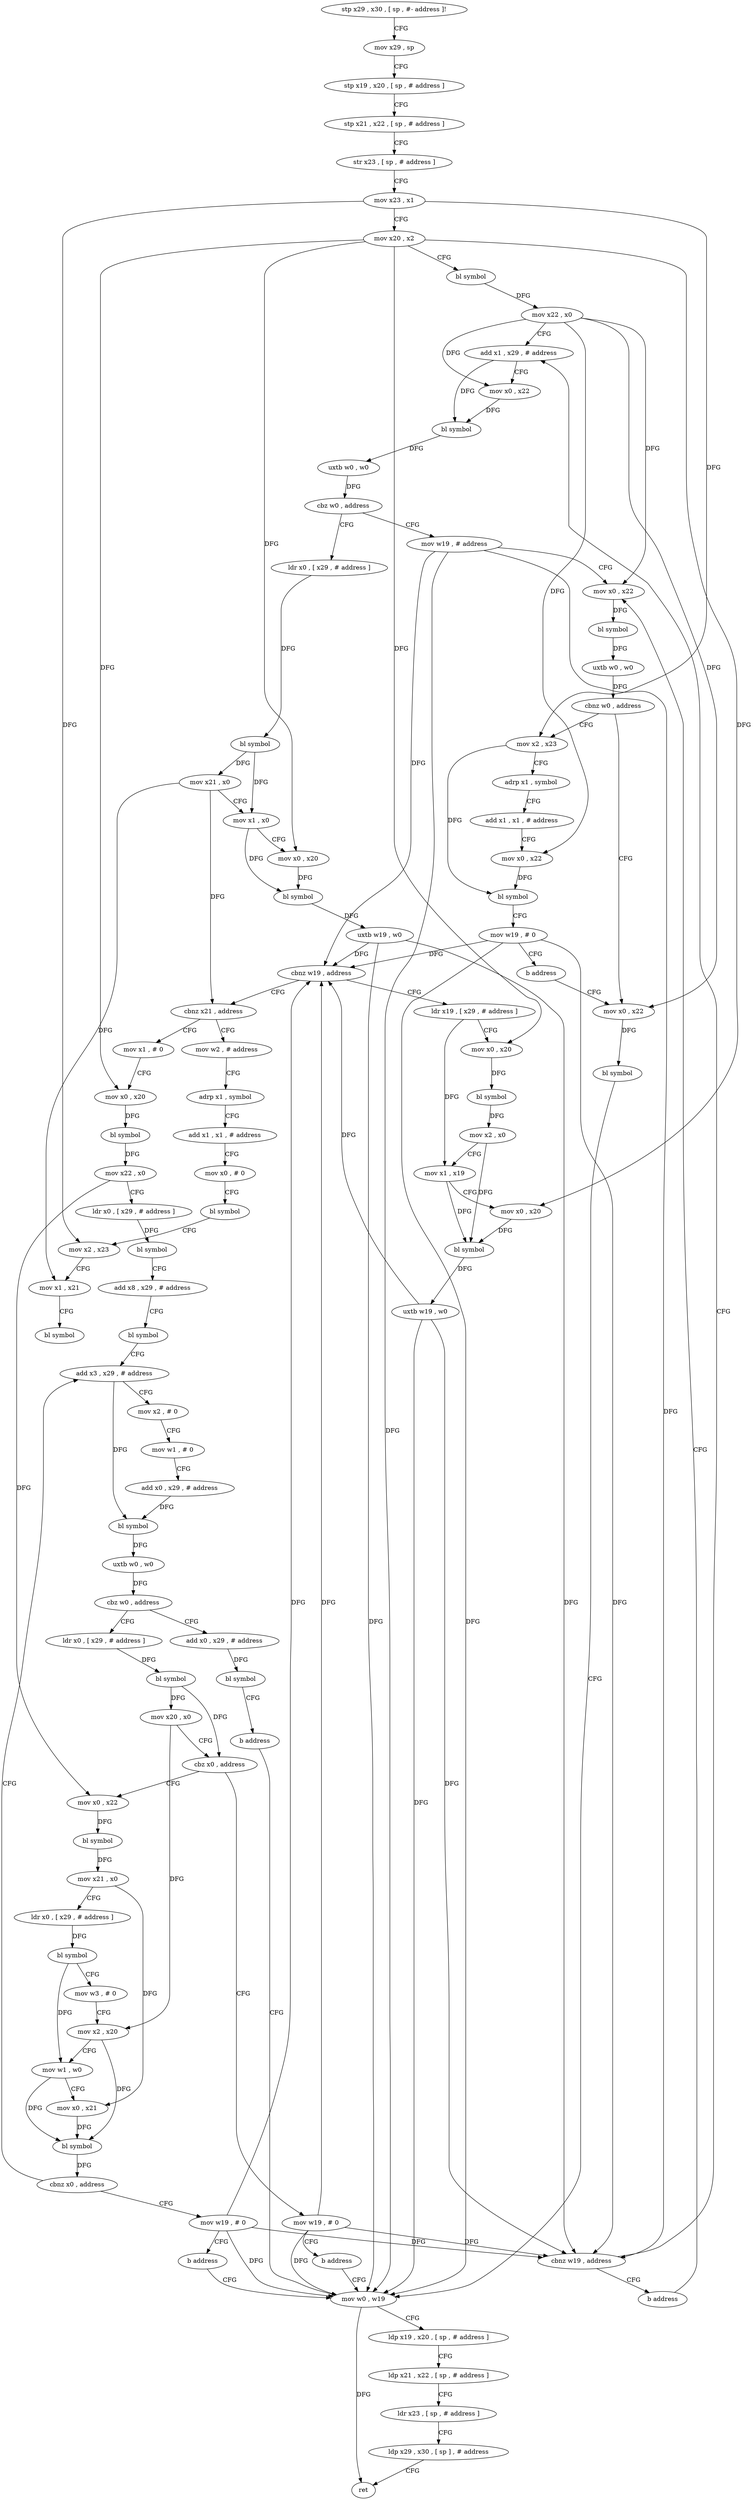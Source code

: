 digraph "func" {
"4214276" [label = "stp x29 , x30 , [ sp , #- address ]!" ]
"4214280" [label = "mov x29 , sp" ]
"4214284" [label = "stp x19 , x20 , [ sp , # address ]" ]
"4214288" [label = "stp x21 , x22 , [ sp , # address ]" ]
"4214292" [label = "str x23 , [ sp , # address ]" ]
"4214296" [label = "mov x23 , x1" ]
"4214300" [label = "mov x20 , x2" ]
"4214304" [label = "bl symbol" ]
"4214308" [label = "mov x22 , x0" ]
"4214312" [label = "add x1 , x29 , # address" ]
"4214588" [label = "mov w19 , # address" ]
"4214592" [label = "mov x0 , x22" ]
"4214332" [label = "ldr x0 , [ x29 , # address ]" ]
"4214336" [label = "bl symbol" ]
"4214340" [label = "mov x21 , x0" ]
"4214344" [label = "mov x1 , x0" ]
"4214348" [label = "mov x0 , x20" ]
"4214352" [label = "bl symbol" ]
"4214356" [label = "uxtb w19 , w0" ]
"4214360" [label = "cbnz w19 , address" ]
"4214404" [label = "cbnz x21 , address" ]
"4214364" [label = "ldr x19 , [ x29 , # address ]" ]
"4214640" [label = "mov x2 , x23" ]
"4214644" [label = "adrp x1 , symbol" ]
"4214648" [label = "add x1 , x1 , # address" ]
"4214652" [label = "mov x0 , x22" ]
"4214656" [label = "bl symbol" ]
"4214660" [label = "mov w19 , # 0" ]
"4214664" [label = "b address" ]
"4214608" [label = "mov x0 , x22" ]
"4214612" [label = "bl symbol" ]
"4214616" [label = "mov w0 , w19" ]
"4214536" [label = "mov w2 , # address" ]
"4214408" [label = "mov x1 , # 0" ]
"4214368" [label = "mov x0 , x20" ]
"4214372" [label = "bl symbol" ]
"4214376" [label = "mov x2 , x0" ]
"4214380" [label = "mov x1 , x19" ]
"4214384" [label = "mov x0 , x20" ]
"4214388" [label = "bl symbol" ]
"4214392" [label = "uxtb w19 , w0" ]
"4214396" [label = "cbnz w19 , address" ]
"4214400" [label = "b address" ]
"4214540" [label = "adrp x1 , symbol" ]
"4214544" [label = "add x1 , x1 , # address" ]
"4214548" [label = "mov x0 , # 0" ]
"4214552" [label = "bl symbol" ]
"4214556" [label = "mov x2 , x23" ]
"4214560" [label = "mov x1 , x21" ]
"4214564" [label = "bl symbol" ]
"4214412" [label = "mov x0 , x20" ]
"4214416" [label = "bl symbol" ]
"4214420" [label = "mov x22 , x0" ]
"4214424" [label = "ldr x0 , [ x29 , # address ]" ]
"4214428" [label = "bl symbol" ]
"4214432" [label = "add x8 , x29 , # address" ]
"4214436" [label = "bl symbol" ]
"4214440" [label = "add x3 , x29 , # address" ]
"4214316" [label = "mov x0 , x22" ]
"4214320" [label = "bl symbol" ]
"4214324" [label = "uxtb w0 , w0" ]
"4214328" [label = "cbz w0 , address" ]
"4214568" [label = "add x0 , x29 , # address" ]
"4214572" [label = "bl symbol" ]
"4214576" [label = "b address" ]
"4214468" [label = "ldr x0 , [ x29 , # address ]" ]
"4214472" [label = "bl symbol" ]
"4214476" [label = "mov x20 , x0" ]
"4214480" [label = "cbz x0 , address" ]
"4214580" [label = "mov w19 , # 0" ]
"4214484" [label = "mov x0 , x22" ]
"4214596" [label = "bl symbol" ]
"4214600" [label = "uxtb w0 , w0" ]
"4214604" [label = "cbnz w0 , address" ]
"4214620" [label = "ldp x19 , x20 , [ sp , # address ]" ]
"4214624" [label = "ldp x21 , x22 , [ sp , # address ]" ]
"4214628" [label = "ldr x23 , [ sp , # address ]" ]
"4214632" [label = "ldp x29 , x30 , [ sp ] , # address" ]
"4214636" [label = "ret" ]
"4214584" [label = "b address" ]
"4214488" [label = "bl symbol" ]
"4214492" [label = "mov x21 , x0" ]
"4214496" [label = "ldr x0 , [ x29 , # address ]" ]
"4214500" [label = "bl symbol" ]
"4214504" [label = "mov w3 , # 0" ]
"4214508" [label = "mov x2 , x20" ]
"4214512" [label = "mov w1 , w0" ]
"4214516" [label = "mov x0 , x21" ]
"4214520" [label = "bl symbol" ]
"4214524" [label = "cbnz x0 , address" ]
"4214528" [label = "mov w19 , # 0" ]
"4214444" [label = "mov x2 , # 0" ]
"4214448" [label = "mov w1 , # 0" ]
"4214452" [label = "add x0 , x29 , # address" ]
"4214456" [label = "bl symbol" ]
"4214460" [label = "uxtb w0 , w0" ]
"4214464" [label = "cbz w0 , address" ]
"4214532" [label = "b address" ]
"4214276" -> "4214280" [ label = "CFG" ]
"4214280" -> "4214284" [ label = "CFG" ]
"4214284" -> "4214288" [ label = "CFG" ]
"4214288" -> "4214292" [ label = "CFG" ]
"4214292" -> "4214296" [ label = "CFG" ]
"4214296" -> "4214300" [ label = "CFG" ]
"4214296" -> "4214640" [ label = "DFG" ]
"4214296" -> "4214556" [ label = "DFG" ]
"4214300" -> "4214304" [ label = "CFG" ]
"4214300" -> "4214348" [ label = "DFG" ]
"4214300" -> "4214368" [ label = "DFG" ]
"4214300" -> "4214384" [ label = "DFG" ]
"4214300" -> "4214412" [ label = "DFG" ]
"4214304" -> "4214308" [ label = "DFG" ]
"4214308" -> "4214312" [ label = "CFG" ]
"4214308" -> "4214316" [ label = "DFG" ]
"4214308" -> "4214592" [ label = "DFG" ]
"4214308" -> "4214652" [ label = "DFG" ]
"4214308" -> "4214608" [ label = "DFG" ]
"4214312" -> "4214316" [ label = "CFG" ]
"4214312" -> "4214320" [ label = "DFG" ]
"4214588" -> "4214592" [ label = "CFG" ]
"4214588" -> "4214360" [ label = "DFG" ]
"4214588" -> "4214396" [ label = "DFG" ]
"4214588" -> "4214616" [ label = "DFG" ]
"4214592" -> "4214596" [ label = "DFG" ]
"4214332" -> "4214336" [ label = "DFG" ]
"4214336" -> "4214340" [ label = "DFG" ]
"4214336" -> "4214344" [ label = "DFG" ]
"4214340" -> "4214344" [ label = "CFG" ]
"4214340" -> "4214404" [ label = "DFG" ]
"4214340" -> "4214560" [ label = "DFG" ]
"4214344" -> "4214348" [ label = "CFG" ]
"4214344" -> "4214352" [ label = "DFG" ]
"4214348" -> "4214352" [ label = "DFG" ]
"4214352" -> "4214356" [ label = "DFG" ]
"4214356" -> "4214360" [ label = "DFG" ]
"4214356" -> "4214396" [ label = "DFG" ]
"4214356" -> "4214616" [ label = "DFG" ]
"4214360" -> "4214404" [ label = "CFG" ]
"4214360" -> "4214364" [ label = "CFG" ]
"4214404" -> "4214536" [ label = "CFG" ]
"4214404" -> "4214408" [ label = "CFG" ]
"4214364" -> "4214368" [ label = "CFG" ]
"4214364" -> "4214380" [ label = "DFG" ]
"4214640" -> "4214644" [ label = "CFG" ]
"4214640" -> "4214656" [ label = "DFG" ]
"4214644" -> "4214648" [ label = "CFG" ]
"4214648" -> "4214652" [ label = "CFG" ]
"4214652" -> "4214656" [ label = "DFG" ]
"4214656" -> "4214660" [ label = "CFG" ]
"4214660" -> "4214664" [ label = "CFG" ]
"4214660" -> "4214360" [ label = "DFG" ]
"4214660" -> "4214396" [ label = "DFG" ]
"4214660" -> "4214616" [ label = "DFG" ]
"4214664" -> "4214608" [ label = "CFG" ]
"4214608" -> "4214612" [ label = "DFG" ]
"4214612" -> "4214616" [ label = "CFG" ]
"4214616" -> "4214620" [ label = "CFG" ]
"4214616" -> "4214636" [ label = "DFG" ]
"4214536" -> "4214540" [ label = "CFG" ]
"4214408" -> "4214412" [ label = "CFG" ]
"4214368" -> "4214372" [ label = "DFG" ]
"4214372" -> "4214376" [ label = "DFG" ]
"4214376" -> "4214380" [ label = "CFG" ]
"4214376" -> "4214388" [ label = "DFG" ]
"4214380" -> "4214384" [ label = "CFG" ]
"4214380" -> "4214388" [ label = "DFG" ]
"4214384" -> "4214388" [ label = "DFG" ]
"4214388" -> "4214392" [ label = "DFG" ]
"4214392" -> "4214396" [ label = "DFG" ]
"4214392" -> "4214360" [ label = "DFG" ]
"4214392" -> "4214616" [ label = "DFG" ]
"4214396" -> "4214312" [ label = "CFG" ]
"4214396" -> "4214400" [ label = "CFG" ]
"4214400" -> "4214592" [ label = "CFG" ]
"4214540" -> "4214544" [ label = "CFG" ]
"4214544" -> "4214548" [ label = "CFG" ]
"4214548" -> "4214552" [ label = "CFG" ]
"4214552" -> "4214556" [ label = "CFG" ]
"4214556" -> "4214560" [ label = "CFG" ]
"4214560" -> "4214564" [ label = "CFG" ]
"4214412" -> "4214416" [ label = "DFG" ]
"4214416" -> "4214420" [ label = "DFG" ]
"4214420" -> "4214424" [ label = "CFG" ]
"4214420" -> "4214484" [ label = "DFG" ]
"4214424" -> "4214428" [ label = "DFG" ]
"4214428" -> "4214432" [ label = "CFG" ]
"4214432" -> "4214436" [ label = "CFG" ]
"4214436" -> "4214440" [ label = "CFG" ]
"4214440" -> "4214444" [ label = "CFG" ]
"4214440" -> "4214456" [ label = "DFG" ]
"4214316" -> "4214320" [ label = "DFG" ]
"4214320" -> "4214324" [ label = "DFG" ]
"4214324" -> "4214328" [ label = "DFG" ]
"4214328" -> "4214588" [ label = "CFG" ]
"4214328" -> "4214332" [ label = "CFG" ]
"4214568" -> "4214572" [ label = "DFG" ]
"4214572" -> "4214576" [ label = "CFG" ]
"4214576" -> "4214616" [ label = "CFG" ]
"4214468" -> "4214472" [ label = "DFG" ]
"4214472" -> "4214476" [ label = "DFG" ]
"4214472" -> "4214480" [ label = "DFG" ]
"4214476" -> "4214480" [ label = "CFG" ]
"4214476" -> "4214508" [ label = "DFG" ]
"4214480" -> "4214580" [ label = "CFG" ]
"4214480" -> "4214484" [ label = "CFG" ]
"4214580" -> "4214584" [ label = "CFG" ]
"4214580" -> "4214360" [ label = "DFG" ]
"4214580" -> "4214396" [ label = "DFG" ]
"4214580" -> "4214616" [ label = "DFG" ]
"4214484" -> "4214488" [ label = "DFG" ]
"4214596" -> "4214600" [ label = "DFG" ]
"4214600" -> "4214604" [ label = "DFG" ]
"4214604" -> "4214640" [ label = "CFG" ]
"4214604" -> "4214608" [ label = "CFG" ]
"4214620" -> "4214624" [ label = "CFG" ]
"4214624" -> "4214628" [ label = "CFG" ]
"4214628" -> "4214632" [ label = "CFG" ]
"4214632" -> "4214636" [ label = "CFG" ]
"4214584" -> "4214616" [ label = "CFG" ]
"4214488" -> "4214492" [ label = "DFG" ]
"4214492" -> "4214496" [ label = "CFG" ]
"4214492" -> "4214516" [ label = "DFG" ]
"4214496" -> "4214500" [ label = "DFG" ]
"4214500" -> "4214504" [ label = "CFG" ]
"4214500" -> "4214512" [ label = "DFG" ]
"4214504" -> "4214508" [ label = "CFG" ]
"4214508" -> "4214512" [ label = "CFG" ]
"4214508" -> "4214520" [ label = "DFG" ]
"4214512" -> "4214516" [ label = "CFG" ]
"4214512" -> "4214520" [ label = "DFG" ]
"4214516" -> "4214520" [ label = "DFG" ]
"4214520" -> "4214524" [ label = "DFG" ]
"4214524" -> "4214440" [ label = "CFG" ]
"4214524" -> "4214528" [ label = "CFG" ]
"4214528" -> "4214532" [ label = "CFG" ]
"4214528" -> "4214360" [ label = "DFG" ]
"4214528" -> "4214396" [ label = "DFG" ]
"4214528" -> "4214616" [ label = "DFG" ]
"4214444" -> "4214448" [ label = "CFG" ]
"4214448" -> "4214452" [ label = "CFG" ]
"4214452" -> "4214456" [ label = "DFG" ]
"4214456" -> "4214460" [ label = "DFG" ]
"4214460" -> "4214464" [ label = "DFG" ]
"4214464" -> "4214568" [ label = "CFG" ]
"4214464" -> "4214468" [ label = "CFG" ]
"4214532" -> "4214616" [ label = "CFG" ]
}
